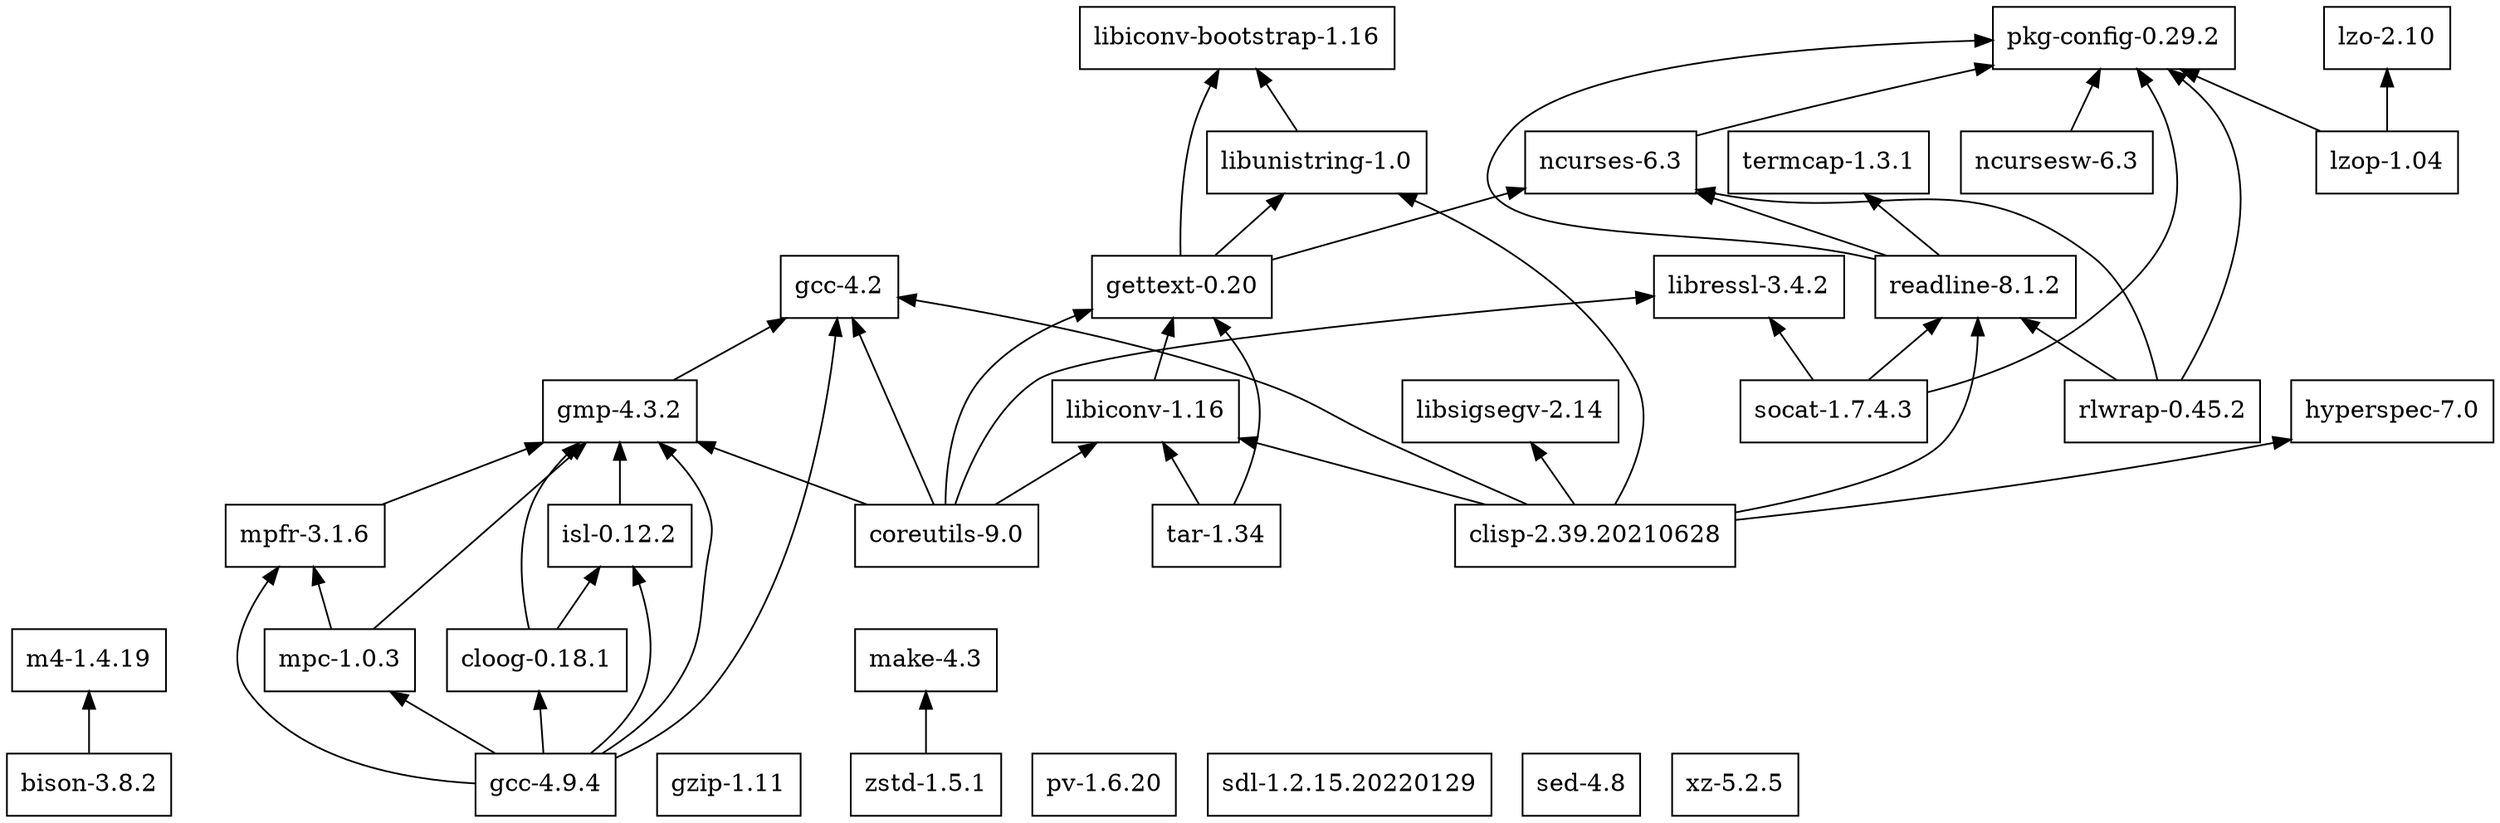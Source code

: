 digraph mygraph {
node [shape=box];
rankdir = BT;

"bison-3.8.2" -> "m4-1.4.19"
"clisp-2.39.20210628" -> "gcc-4.2"
"clisp-2.39.20210628" -> "hyperspec-7.0"
"clisp-2.39.20210628" -> "libiconv-1.16"
"clisp-2.39.20210628" -> "libsigsegv-2.14"
"clisp-2.39.20210628" -> "libunistring-1.0"
"clisp-2.39.20210628" -> "readline-8.1.2"
"cloog-0.18.1" -> "gmp-4.3.2"
"cloog-0.18.1" -> "isl-0.12.2"
"coreutils-9.0" -> "gcc-4.2"
"coreutils-9.0" -> "gettext-0.20"
"coreutils-9.0" -> "gmp-4.3.2"
"coreutils-9.0" -> "libiconv-1.16"
"coreutils-9.0" -> "libressl-3.4.2"
"gcc-4.2"
"gcc-4.9.4" -> "cloog-0.18.1"
"gcc-4.9.4" -> "gcc-4.2"
"gcc-4.9.4" -> "gmp-4.3.2"
"gcc-4.9.4" -> "isl-0.12.2"
"gcc-4.9.4" -> "mpc-1.0.3"
"gcc-4.9.4" -> "mpfr-3.1.6"
"gettext-0.20" -> "libiconv-bootstrap-1.16"
"gettext-0.20" -> "libunistring-1.0"
"gettext-0.20" -> "ncurses-6.3"
"gmp-4.3.2" -> "gcc-4.2"
"gzip-1.11"
"hyperspec-7.0"
"isl-0.12.2" -> "gmp-4.3.2"
"libiconv-1.16" -> "gettext-0.20"
"libiconv-bootstrap-1.16"
"libressl-3.4.2"
"libsigsegv-2.14"
"libunistring-1.0" -> "libiconv-bootstrap-1.16"
"lzo-2.10"
"lzop-1.04" -> "lzo-2.10"
"lzop-1.04" -> "pkg-config-0.29.2"
"m4-1.4.19"
"make-4.3"
"mpc-1.0.3" -> "gmp-4.3.2"
"mpc-1.0.3" -> "mpfr-3.1.6"
"mpfr-3.1.6" -> "gmp-4.3.2"
"ncurses-6.3" -> "pkg-config-0.29.2"
"ncursesw-6.3" -> "pkg-config-0.29.2"
"pkg-config-0.29.2"
"pv-1.6.20"
"readline-8.1.2" -> "ncurses-6.3"
"readline-8.1.2" -> "pkg-config-0.29.2"
"readline-8.1.2" -> "termcap-1.3.1"
"rlwrap-0.45.2" -> "ncurses-6.3"
"rlwrap-0.45.2" -> "pkg-config-0.29.2"
"rlwrap-0.45.2" -> "readline-8.1.2"
"sdl-1.2.15.20220129"
"sed-4.8"
"socat-1.7.4.3" -> "libressl-3.4.2"
"socat-1.7.4.3" -> "pkg-config-0.29.2"
"socat-1.7.4.3" -> "readline-8.1.2"
"tar-1.34" -> "gettext-0.20"
"tar-1.34" -> "libiconv-1.16"
"termcap-1.3.1"
"xz-5.2.5"
"zstd-1.5.1" -> "make-4.3"

}
